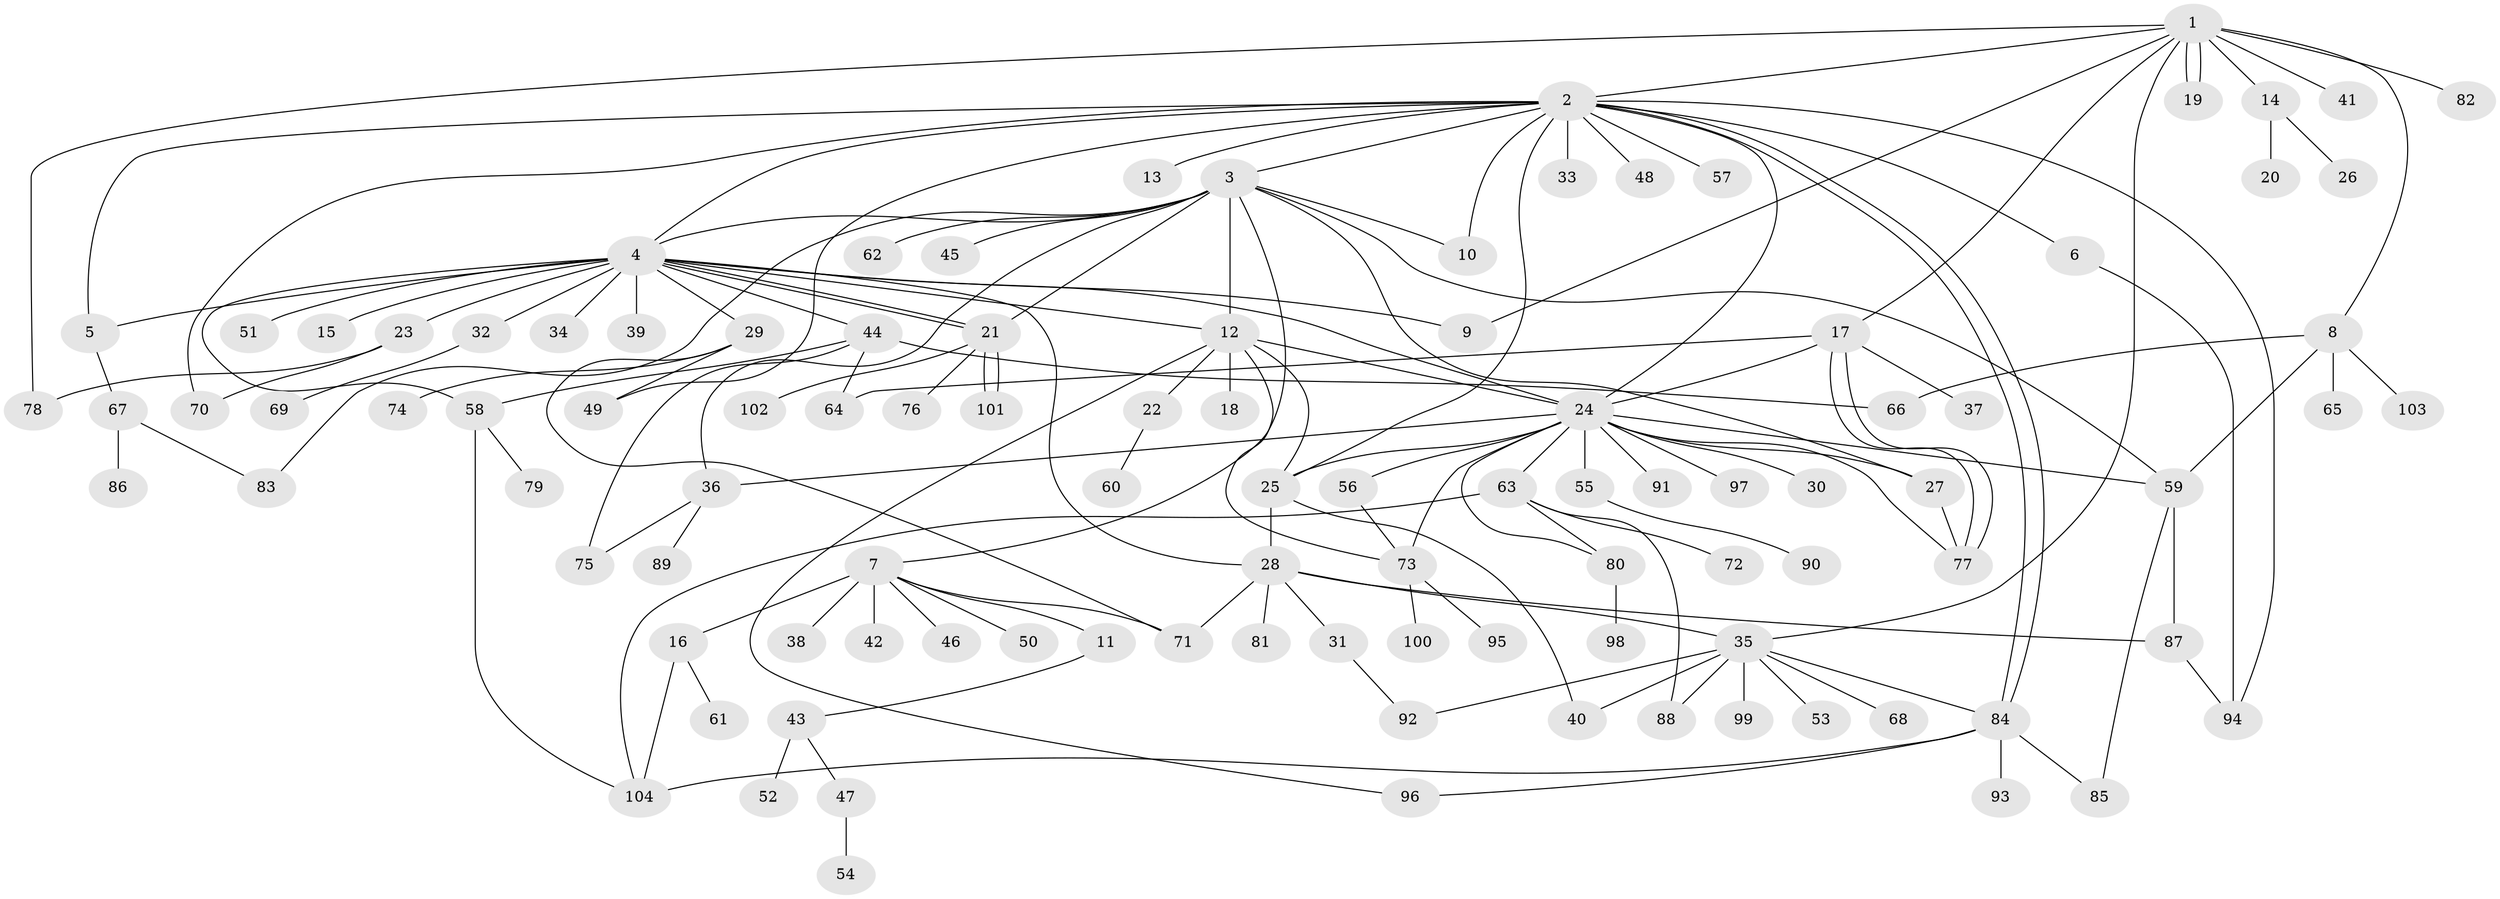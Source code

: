 // Generated by graph-tools (version 1.1) at 2025/26/03/09/25 03:26:07]
// undirected, 104 vertices, 152 edges
graph export_dot {
graph [start="1"]
  node [color=gray90,style=filled];
  1;
  2;
  3;
  4;
  5;
  6;
  7;
  8;
  9;
  10;
  11;
  12;
  13;
  14;
  15;
  16;
  17;
  18;
  19;
  20;
  21;
  22;
  23;
  24;
  25;
  26;
  27;
  28;
  29;
  30;
  31;
  32;
  33;
  34;
  35;
  36;
  37;
  38;
  39;
  40;
  41;
  42;
  43;
  44;
  45;
  46;
  47;
  48;
  49;
  50;
  51;
  52;
  53;
  54;
  55;
  56;
  57;
  58;
  59;
  60;
  61;
  62;
  63;
  64;
  65;
  66;
  67;
  68;
  69;
  70;
  71;
  72;
  73;
  74;
  75;
  76;
  77;
  78;
  79;
  80;
  81;
  82;
  83;
  84;
  85;
  86;
  87;
  88;
  89;
  90;
  91;
  92;
  93;
  94;
  95;
  96;
  97;
  98;
  99;
  100;
  101;
  102;
  103;
  104;
  1 -- 2;
  1 -- 8;
  1 -- 9;
  1 -- 14;
  1 -- 17;
  1 -- 19;
  1 -- 19;
  1 -- 35;
  1 -- 41;
  1 -- 78;
  1 -- 82;
  2 -- 3;
  2 -- 4;
  2 -- 5;
  2 -- 6;
  2 -- 10;
  2 -- 13;
  2 -- 24;
  2 -- 25;
  2 -- 33;
  2 -- 48;
  2 -- 49;
  2 -- 57;
  2 -- 70;
  2 -- 84;
  2 -- 84;
  2 -- 94;
  3 -- 4;
  3 -- 7;
  3 -- 10;
  3 -- 12;
  3 -- 21;
  3 -- 27;
  3 -- 36;
  3 -- 45;
  3 -- 59;
  3 -- 62;
  3 -- 83;
  4 -- 5;
  4 -- 9;
  4 -- 12;
  4 -- 15;
  4 -- 21;
  4 -- 21;
  4 -- 23;
  4 -- 24;
  4 -- 28;
  4 -- 29;
  4 -- 32;
  4 -- 34;
  4 -- 39;
  4 -- 44;
  4 -- 51;
  4 -- 58;
  5 -- 67;
  6 -- 94;
  7 -- 11;
  7 -- 16;
  7 -- 38;
  7 -- 42;
  7 -- 46;
  7 -- 50;
  7 -- 71;
  8 -- 59;
  8 -- 65;
  8 -- 66;
  8 -- 103;
  11 -- 43;
  12 -- 18;
  12 -- 22;
  12 -- 24;
  12 -- 25;
  12 -- 73;
  12 -- 96;
  14 -- 20;
  14 -- 26;
  16 -- 61;
  16 -- 104;
  17 -- 24;
  17 -- 37;
  17 -- 64;
  17 -- 77;
  17 -- 77;
  21 -- 76;
  21 -- 101;
  21 -- 101;
  21 -- 102;
  22 -- 60;
  23 -- 70;
  23 -- 78;
  24 -- 25;
  24 -- 27;
  24 -- 30;
  24 -- 36;
  24 -- 55;
  24 -- 56;
  24 -- 59;
  24 -- 63;
  24 -- 73;
  24 -- 77;
  24 -- 80;
  24 -- 91;
  24 -- 97;
  25 -- 28;
  25 -- 40;
  27 -- 77;
  28 -- 31;
  28 -- 35;
  28 -- 71;
  28 -- 81;
  28 -- 87;
  29 -- 49;
  29 -- 71;
  29 -- 74;
  31 -- 92;
  32 -- 69;
  35 -- 40;
  35 -- 53;
  35 -- 68;
  35 -- 84;
  35 -- 88;
  35 -- 92;
  35 -- 99;
  36 -- 75;
  36 -- 89;
  43 -- 47;
  43 -- 52;
  44 -- 58;
  44 -- 64;
  44 -- 66;
  44 -- 75;
  47 -- 54;
  55 -- 90;
  56 -- 73;
  58 -- 79;
  58 -- 104;
  59 -- 85;
  59 -- 87;
  63 -- 72;
  63 -- 80;
  63 -- 88;
  63 -- 104;
  67 -- 83;
  67 -- 86;
  73 -- 95;
  73 -- 100;
  80 -- 98;
  84 -- 85;
  84 -- 93;
  84 -- 96;
  84 -- 104;
  87 -- 94;
}
